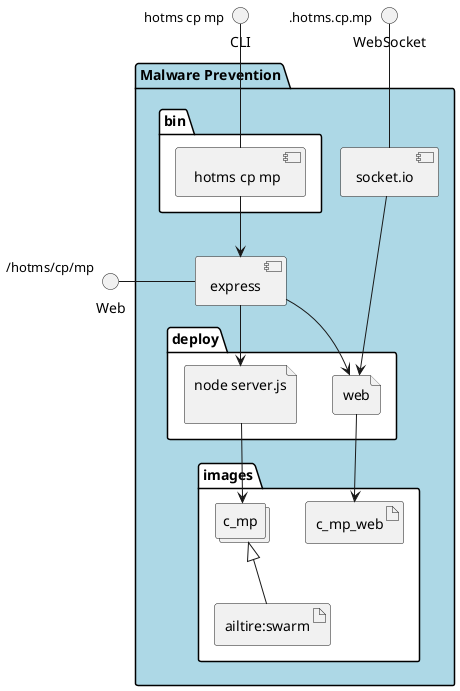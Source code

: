 @startuml
  interface CLI
  interface Web
  interface WebSocket
package "Malware Prevention" #lightblue {
  component express as REST
  component socket.io as socket
  folder bin #ffffff {
    component " hotms cp mp" as binName
  }
  binName --> REST

  folder deploy #ffffff {
      file "node server.js\n" as c_mp_container
      REST --> c_mp_container

  
    file "web" as web_container
    REST --> web_container
    socket ---> web_container
  
  }
  folder images #ffffff {
    collections "c_mp" as c_mpimage
    artifact "ailtire:swarm" as ailtireswarm
    c_mpimage <|-- ailtireswarm
    c_mp_container --> c_mpimage

  
      artifact "c_mp_web" as c_mp_web
      web_container --> c_mp_web
    
  }
}
CLI " hotms cp mp" -- binName
Web "/hotms/cp/mp" - REST
WebSocket ".hotms.cp.mp" -- socket

@enduml
